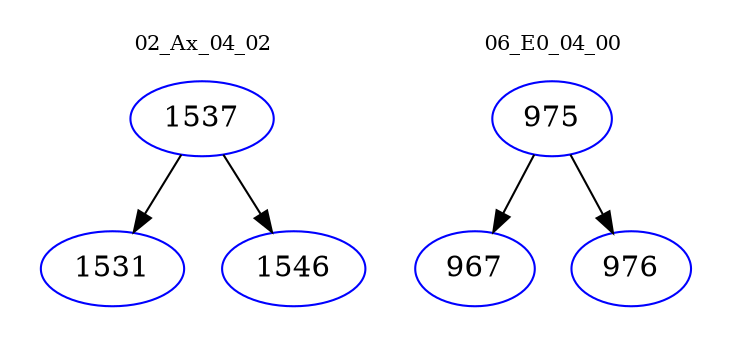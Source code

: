 digraph{
subgraph cluster_0 {
color = white
label = "02_Ax_04_02";
fontsize=10;
T0_1537 [label="1537", color="blue"]
T0_1537 -> T0_1531 [color="black"]
T0_1531 [label="1531", color="blue"]
T0_1537 -> T0_1546 [color="black"]
T0_1546 [label="1546", color="blue"]
}
subgraph cluster_1 {
color = white
label = "06_E0_04_00";
fontsize=10;
T1_975 [label="975", color="blue"]
T1_975 -> T1_967 [color="black"]
T1_967 [label="967", color="blue"]
T1_975 -> T1_976 [color="black"]
T1_976 [label="976", color="blue"]
}
}
